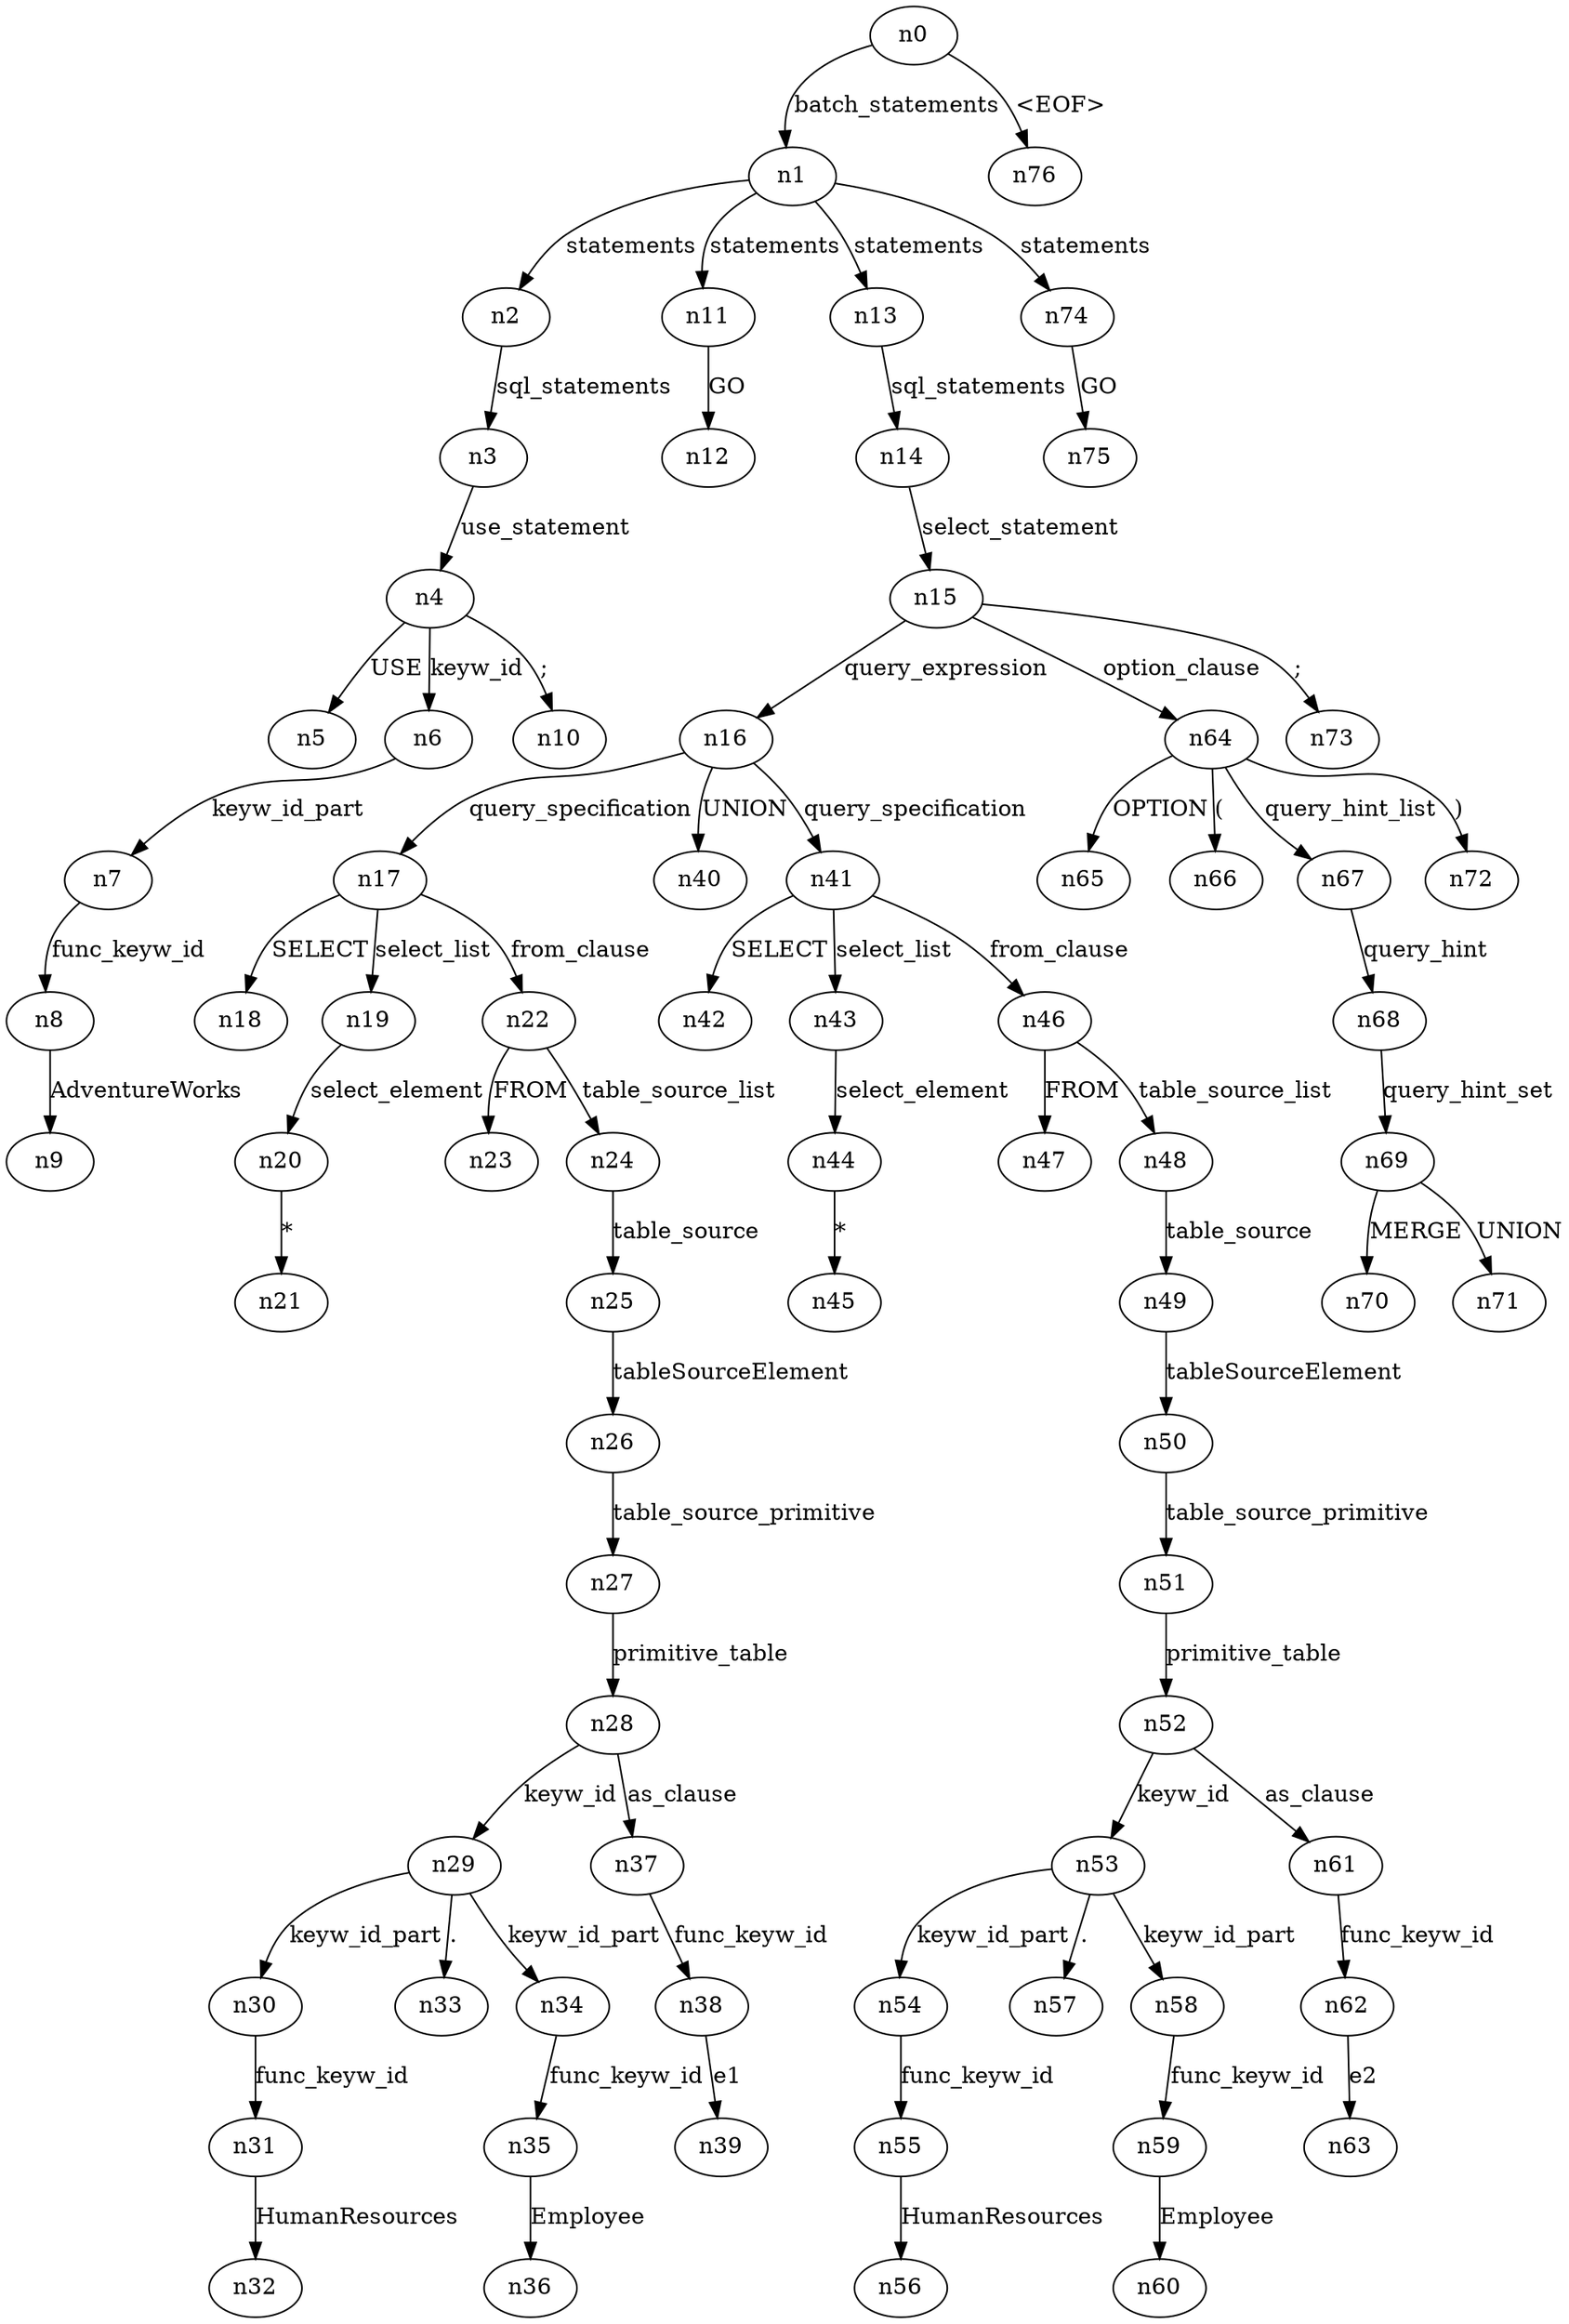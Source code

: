 digraph ParseTree {
  n0 -> n1 [label="batch_statements"];
  n1 -> n2 [label="statements"];
  n2 -> n3 [label="sql_statements"];
  n3 -> n4 [label="use_statement"];
  n4 -> n5 [label="USE"];
  n4 -> n6 [label="keyw_id"];
  n6 -> n7 [label="keyw_id_part"];
  n7 -> n8 [label="func_keyw_id"];
  n8 -> n9 [label="AdventureWorks"];
  n4 -> n10 [label=";"];
  n1 -> n11 [label="statements"];
  n11 -> n12 [label="GO"];
  n1 -> n13 [label="statements"];
  n13 -> n14 [label="sql_statements"];
  n14 -> n15 [label="select_statement"];
  n15 -> n16 [label="query_expression"];
  n16 -> n17 [label="query_specification"];
  n17 -> n18 [label="SELECT"];
  n17 -> n19 [label="select_list"];
  n19 -> n20 [label="select_element"];
  n20 -> n21 [label="*"];
  n17 -> n22 [label="from_clause"];
  n22 -> n23 [label="FROM"];
  n22 -> n24 [label="table_source_list"];
  n24 -> n25 [label="table_source"];
  n25 -> n26 [label="tableSourceElement"];
  n26 -> n27 [label="table_source_primitive"];
  n27 -> n28 [label="primitive_table"];
  n28 -> n29 [label="keyw_id"];
  n29 -> n30 [label="keyw_id_part"];
  n30 -> n31 [label="func_keyw_id"];
  n31 -> n32 [label="HumanResources"];
  n29 -> n33 [label="."];
  n29 -> n34 [label="keyw_id_part"];
  n34 -> n35 [label="func_keyw_id"];
  n35 -> n36 [label="Employee"];
  n28 -> n37 [label="as_clause"];
  n37 -> n38 [label="func_keyw_id"];
  n38 -> n39 [label="e1"];
  n16 -> n40 [label="UNION"];
  n16 -> n41 [label="query_specification"];
  n41 -> n42 [label="SELECT"];
  n41 -> n43 [label="select_list"];
  n43 -> n44 [label="select_element"];
  n44 -> n45 [label="*"];
  n41 -> n46 [label="from_clause"];
  n46 -> n47 [label="FROM"];
  n46 -> n48 [label="table_source_list"];
  n48 -> n49 [label="table_source"];
  n49 -> n50 [label="tableSourceElement"];
  n50 -> n51 [label="table_source_primitive"];
  n51 -> n52 [label="primitive_table"];
  n52 -> n53 [label="keyw_id"];
  n53 -> n54 [label="keyw_id_part"];
  n54 -> n55 [label="func_keyw_id"];
  n55 -> n56 [label="HumanResources"];
  n53 -> n57 [label="."];
  n53 -> n58 [label="keyw_id_part"];
  n58 -> n59 [label="func_keyw_id"];
  n59 -> n60 [label="Employee"];
  n52 -> n61 [label="as_clause"];
  n61 -> n62 [label="func_keyw_id"];
  n62 -> n63 [label="e2"];
  n15 -> n64 [label="option_clause"];
  n64 -> n65 [label="OPTION"];
  n64 -> n66 [label="("];
  n64 -> n67 [label="query_hint_list"];
  n67 -> n68 [label="query_hint"];
  n68 -> n69 [label="query_hint_set"];
  n69 -> n70 [label="MERGE"];
  n69 -> n71 [label="UNION"];
  n64 -> n72 [label=")"];
  n15 -> n73 [label=";"];
  n1 -> n74 [label="statements"];
  n74 -> n75 [label="GO"];
  n0 -> n76 [label="<EOF>"];
}